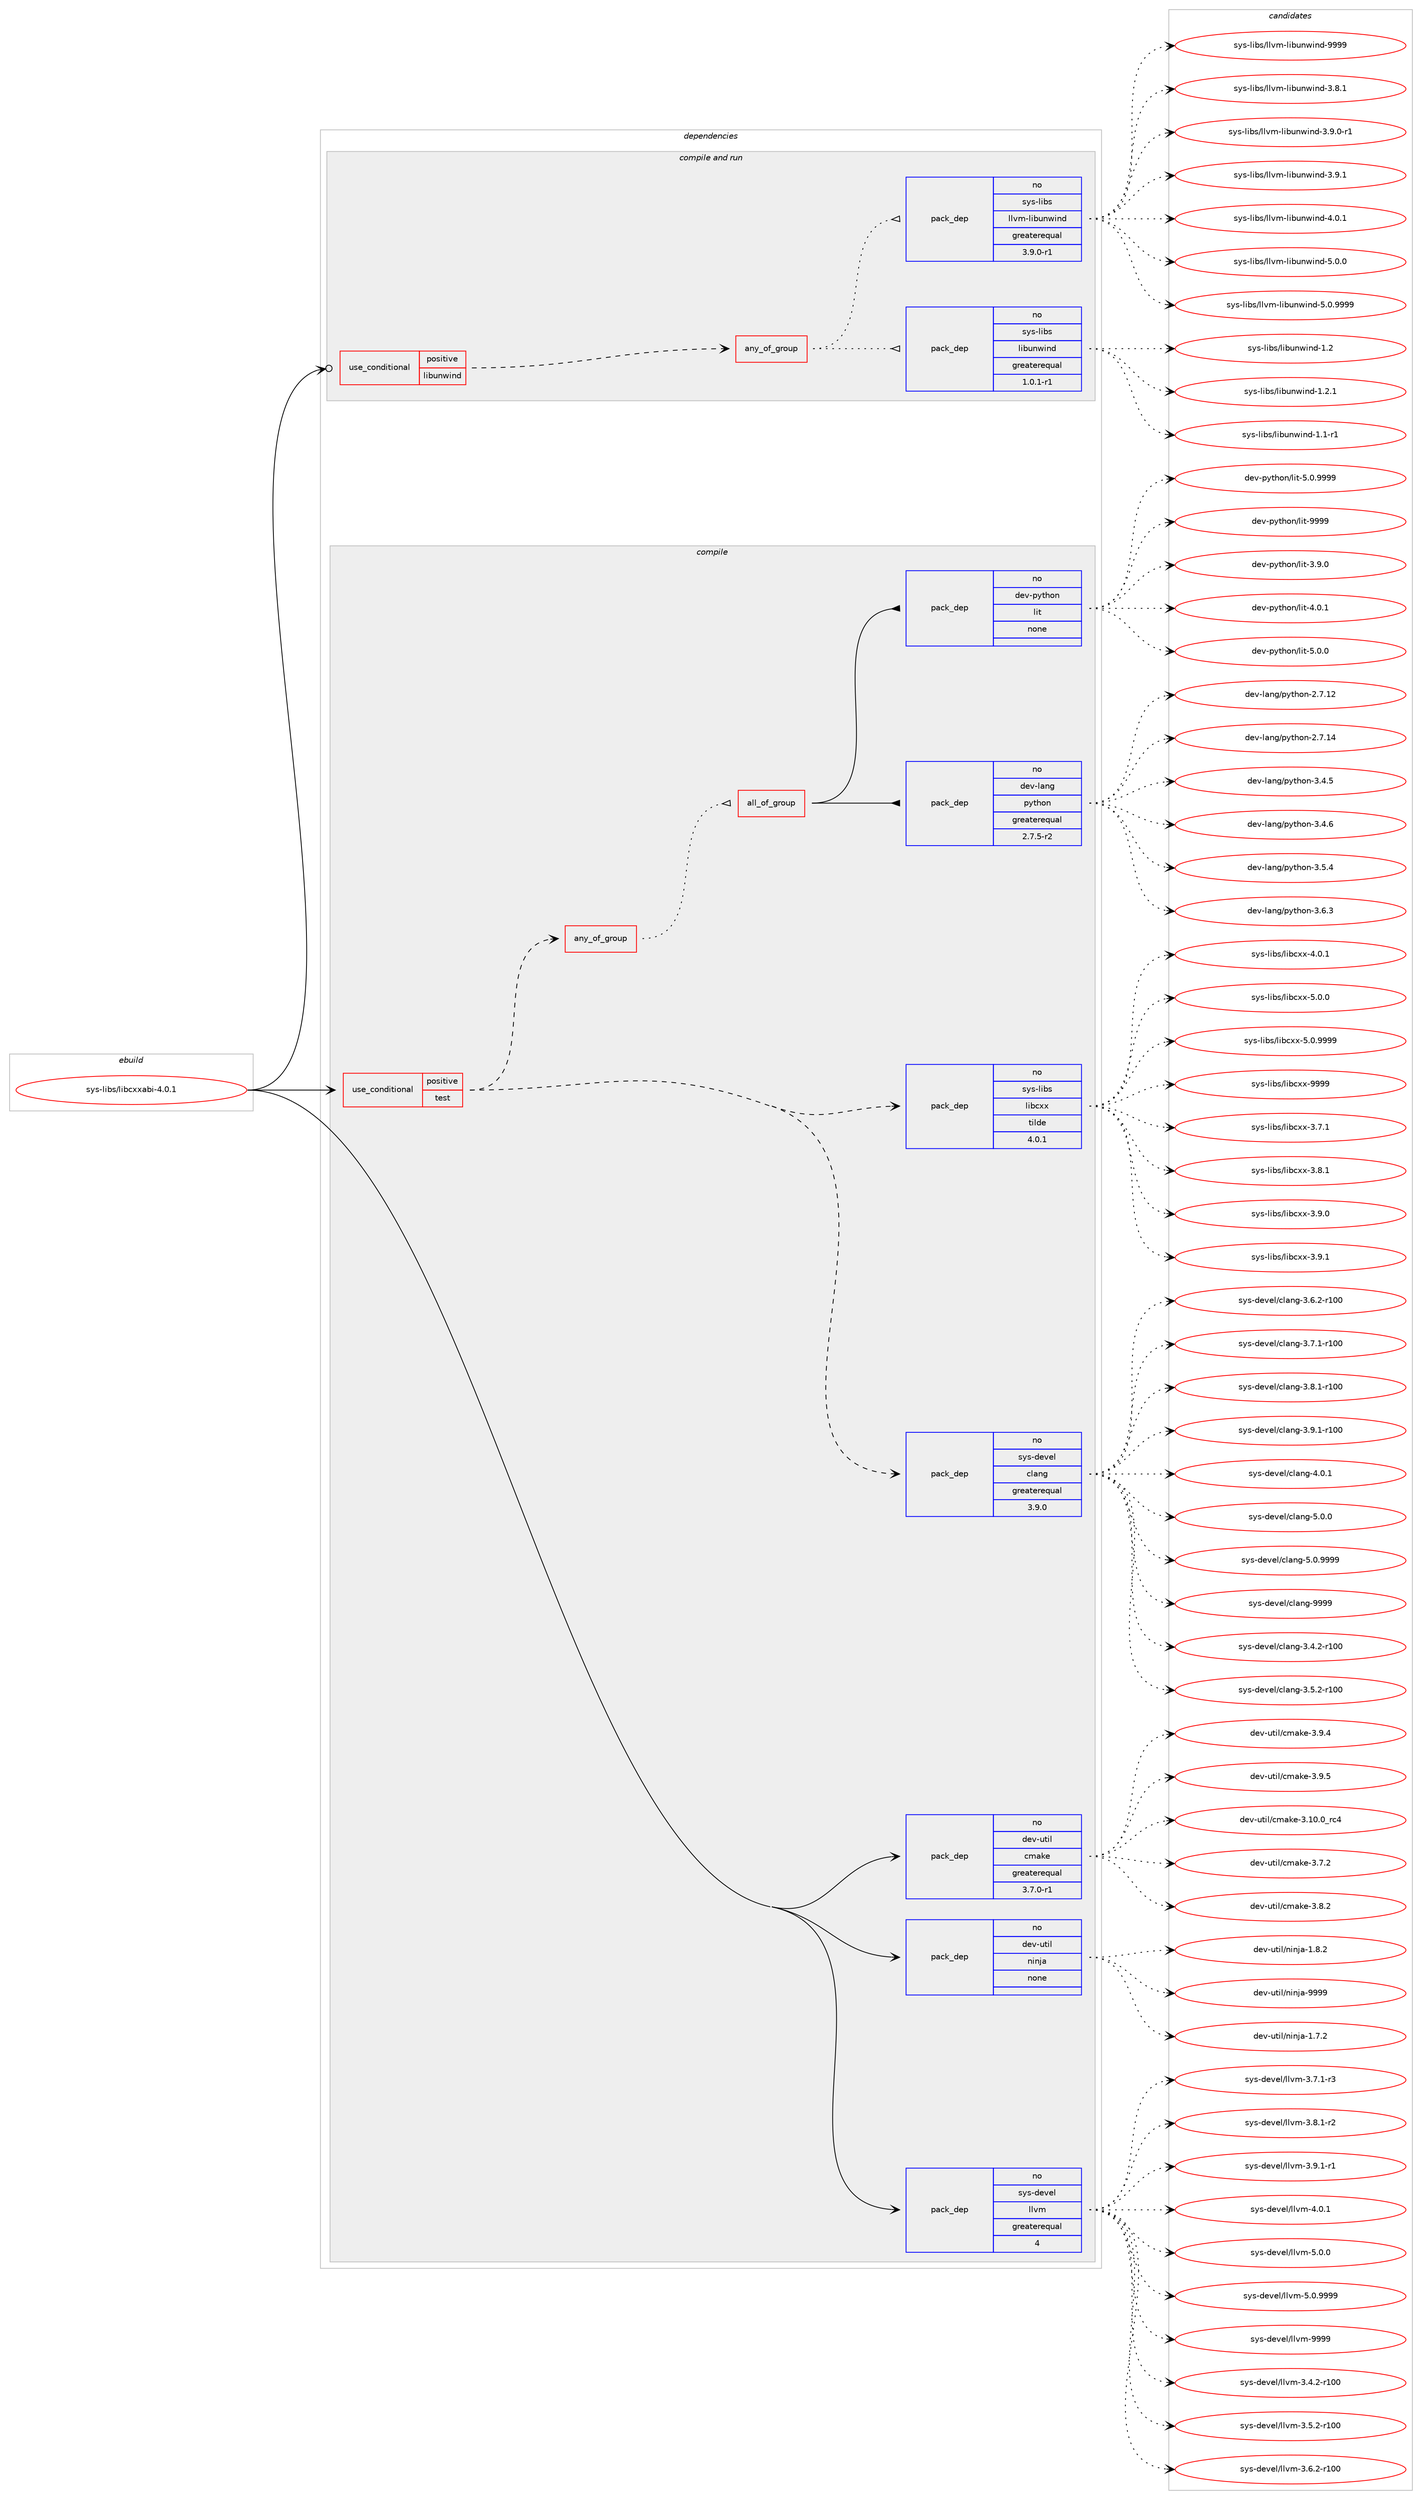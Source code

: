digraph prolog {

# *************
# Graph options
# *************

newrank=true;
concentrate=true;
compound=true;
graph [rankdir=LR,fontname=Helvetica,fontsize=10,ranksep=1.5];#, ranksep=2.5, nodesep=0.2];
edge  [arrowhead=vee];
node  [fontname=Helvetica,fontsize=10];

# **********
# The ebuild
# **********

subgraph cluster_leftcol {
color=gray;
rank=same;
label=<<i>ebuild</i>>;
id [label="sys-libs/libcxxabi-4.0.1", color=red, width=4, href="../sys-libs/libcxxabi-4.0.1.svg"];
}

# ****************
# The dependencies
# ****************

subgraph cluster_midcol {
color=gray;
label=<<i>dependencies</i>>;
subgraph cluster_compile {
fillcolor="#eeeeee";
style=filled;
label=<<i>compile</i>>;
subgraph cond118302 {
dependency494871 [label=<<TABLE BORDER="0" CELLBORDER="1" CELLSPACING="0" CELLPADDING="4"><TR><TD ROWSPAN="3" CELLPADDING="10">use_conditional</TD></TR><TR><TD>positive</TD></TR><TR><TD>test</TD></TR></TABLE>>, shape=none, color=red];
subgraph pack367823 {
dependency494872 [label=<<TABLE BORDER="0" CELLBORDER="1" CELLSPACING="0" CELLPADDING="4" WIDTH="220"><TR><TD ROWSPAN="6" CELLPADDING="30">pack_dep</TD></TR><TR><TD WIDTH="110">no</TD></TR><TR><TD>sys-devel</TD></TR><TR><TD>clang</TD></TR><TR><TD>greaterequal</TD></TR><TR><TD>3.9.0</TD></TR></TABLE>>, shape=none, color=blue];
}
dependency494871:e -> dependency494872:w [weight=20,style="dashed",arrowhead="vee"];
subgraph pack367824 {
dependency494873 [label=<<TABLE BORDER="0" CELLBORDER="1" CELLSPACING="0" CELLPADDING="4" WIDTH="220"><TR><TD ROWSPAN="6" CELLPADDING="30">pack_dep</TD></TR><TR><TD WIDTH="110">no</TD></TR><TR><TD>sys-libs</TD></TR><TR><TD>libcxx</TD></TR><TR><TD>tilde</TD></TR><TR><TD>4.0.1</TD></TR></TABLE>>, shape=none, color=blue];
}
dependency494871:e -> dependency494873:w [weight=20,style="dashed",arrowhead="vee"];
subgraph any8429 {
dependency494874 [label=<<TABLE BORDER="0" CELLBORDER="1" CELLSPACING="0" CELLPADDING="4"><TR><TD CELLPADDING="10">any_of_group</TD></TR></TABLE>>, shape=none, color=red];subgraph all320 {
dependency494875 [label=<<TABLE BORDER="0" CELLBORDER="1" CELLSPACING="0" CELLPADDING="4"><TR><TD CELLPADDING="10">all_of_group</TD></TR></TABLE>>, shape=none, color=red];subgraph pack367825 {
dependency494876 [label=<<TABLE BORDER="0" CELLBORDER="1" CELLSPACING="0" CELLPADDING="4" WIDTH="220"><TR><TD ROWSPAN="6" CELLPADDING="30">pack_dep</TD></TR><TR><TD WIDTH="110">no</TD></TR><TR><TD>dev-lang</TD></TR><TR><TD>python</TD></TR><TR><TD>greaterequal</TD></TR><TR><TD>2.7.5-r2</TD></TR></TABLE>>, shape=none, color=blue];
}
dependency494875:e -> dependency494876:w [weight=20,style="solid",arrowhead="inv"];
subgraph pack367826 {
dependency494877 [label=<<TABLE BORDER="0" CELLBORDER="1" CELLSPACING="0" CELLPADDING="4" WIDTH="220"><TR><TD ROWSPAN="6" CELLPADDING="30">pack_dep</TD></TR><TR><TD WIDTH="110">no</TD></TR><TR><TD>dev-python</TD></TR><TR><TD>lit</TD></TR><TR><TD>none</TD></TR><TR><TD></TD></TR></TABLE>>, shape=none, color=blue];
}
dependency494875:e -> dependency494877:w [weight=20,style="solid",arrowhead="inv"];
}
dependency494874:e -> dependency494875:w [weight=20,style="dotted",arrowhead="oinv"];
}
dependency494871:e -> dependency494874:w [weight=20,style="dashed",arrowhead="vee"];
}
id:e -> dependency494871:w [weight=20,style="solid",arrowhead="vee"];
subgraph pack367827 {
dependency494878 [label=<<TABLE BORDER="0" CELLBORDER="1" CELLSPACING="0" CELLPADDING="4" WIDTH="220"><TR><TD ROWSPAN="6" CELLPADDING="30">pack_dep</TD></TR><TR><TD WIDTH="110">no</TD></TR><TR><TD>dev-util</TD></TR><TR><TD>cmake</TD></TR><TR><TD>greaterequal</TD></TR><TR><TD>3.7.0-r1</TD></TR></TABLE>>, shape=none, color=blue];
}
id:e -> dependency494878:w [weight=20,style="solid",arrowhead="vee"];
subgraph pack367828 {
dependency494879 [label=<<TABLE BORDER="0" CELLBORDER="1" CELLSPACING="0" CELLPADDING="4" WIDTH="220"><TR><TD ROWSPAN="6" CELLPADDING="30">pack_dep</TD></TR><TR><TD WIDTH="110">no</TD></TR><TR><TD>dev-util</TD></TR><TR><TD>ninja</TD></TR><TR><TD>none</TD></TR><TR><TD></TD></TR></TABLE>>, shape=none, color=blue];
}
id:e -> dependency494879:w [weight=20,style="solid",arrowhead="vee"];
subgraph pack367829 {
dependency494880 [label=<<TABLE BORDER="0" CELLBORDER="1" CELLSPACING="0" CELLPADDING="4" WIDTH="220"><TR><TD ROWSPAN="6" CELLPADDING="30">pack_dep</TD></TR><TR><TD WIDTH="110">no</TD></TR><TR><TD>sys-devel</TD></TR><TR><TD>llvm</TD></TR><TR><TD>greaterequal</TD></TR><TR><TD>4</TD></TR></TABLE>>, shape=none, color=blue];
}
id:e -> dependency494880:w [weight=20,style="solid",arrowhead="vee"];
}
subgraph cluster_compileandrun {
fillcolor="#eeeeee";
style=filled;
label=<<i>compile and run</i>>;
subgraph cond118303 {
dependency494881 [label=<<TABLE BORDER="0" CELLBORDER="1" CELLSPACING="0" CELLPADDING="4"><TR><TD ROWSPAN="3" CELLPADDING="10">use_conditional</TD></TR><TR><TD>positive</TD></TR><TR><TD>libunwind</TD></TR></TABLE>>, shape=none, color=red];
subgraph any8430 {
dependency494882 [label=<<TABLE BORDER="0" CELLBORDER="1" CELLSPACING="0" CELLPADDING="4"><TR><TD CELLPADDING="10">any_of_group</TD></TR></TABLE>>, shape=none, color=red];subgraph pack367830 {
dependency494883 [label=<<TABLE BORDER="0" CELLBORDER="1" CELLSPACING="0" CELLPADDING="4" WIDTH="220"><TR><TD ROWSPAN="6" CELLPADDING="30">pack_dep</TD></TR><TR><TD WIDTH="110">no</TD></TR><TR><TD>sys-libs</TD></TR><TR><TD>libunwind</TD></TR><TR><TD>greaterequal</TD></TR><TR><TD>1.0.1-r1</TD></TR></TABLE>>, shape=none, color=blue];
}
dependency494882:e -> dependency494883:w [weight=20,style="dotted",arrowhead="oinv"];
subgraph pack367831 {
dependency494884 [label=<<TABLE BORDER="0" CELLBORDER="1" CELLSPACING="0" CELLPADDING="4" WIDTH="220"><TR><TD ROWSPAN="6" CELLPADDING="30">pack_dep</TD></TR><TR><TD WIDTH="110">no</TD></TR><TR><TD>sys-libs</TD></TR><TR><TD>llvm-libunwind</TD></TR><TR><TD>greaterequal</TD></TR><TR><TD>3.9.0-r1</TD></TR></TABLE>>, shape=none, color=blue];
}
dependency494882:e -> dependency494884:w [weight=20,style="dotted",arrowhead="oinv"];
}
dependency494881:e -> dependency494882:w [weight=20,style="dashed",arrowhead="vee"];
}
id:e -> dependency494881:w [weight=20,style="solid",arrowhead="odotvee"];
}
subgraph cluster_run {
fillcolor="#eeeeee";
style=filled;
label=<<i>run</i>>;
}
}

# **************
# The candidates
# **************

subgraph cluster_choices {
rank=same;
color=gray;
label=<<i>candidates</i>>;

subgraph choice367823 {
color=black;
nodesep=1;
choice1151211154510010111810110847991089711010345514652465045114494848 [label="sys-devel/clang-3.4.2-r100", color=red, width=4,href="../sys-devel/clang-3.4.2-r100.svg"];
choice1151211154510010111810110847991089711010345514653465045114494848 [label="sys-devel/clang-3.5.2-r100", color=red, width=4,href="../sys-devel/clang-3.5.2-r100.svg"];
choice1151211154510010111810110847991089711010345514654465045114494848 [label="sys-devel/clang-3.6.2-r100", color=red, width=4,href="../sys-devel/clang-3.6.2-r100.svg"];
choice1151211154510010111810110847991089711010345514655464945114494848 [label="sys-devel/clang-3.7.1-r100", color=red, width=4,href="../sys-devel/clang-3.7.1-r100.svg"];
choice1151211154510010111810110847991089711010345514656464945114494848 [label="sys-devel/clang-3.8.1-r100", color=red, width=4,href="../sys-devel/clang-3.8.1-r100.svg"];
choice1151211154510010111810110847991089711010345514657464945114494848 [label="sys-devel/clang-3.9.1-r100", color=red, width=4,href="../sys-devel/clang-3.9.1-r100.svg"];
choice11512111545100101118101108479910897110103455246484649 [label="sys-devel/clang-4.0.1", color=red, width=4,href="../sys-devel/clang-4.0.1.svg"];
choice11512111545100101118101108479910897110103455346484648 [label="sys-devel/clang-5.0.0", color=red, width=4,href="../sys-devel/clang-5.0.0.svg"];
choice11512111545100101118101108479910897110103455346484657575757 [label="sys-devel/clang-5.0.9999", color=red, width=4,href="../sys-devel/clang-5.0.9999.svg"];
choice115121115451001011181011084799108971101034557575757 [label="sys-devel/clang-9999", color=red, width=4,href="../sys-devel/clang-9999.svg"];
dependency494872:e -> choice1151211154510010111810110847991089711010345514652465045114494848:w [style=dotted,weight="100"];
dependency494872:e -> choice1151211154510010111810110847991089711010345514653465045114494848:w [style=dotted,weight="100"];
dependency494872:e -> choice1151211154510010111810110847991089711010345514654465045114494848:w [style=dotted,weight="100"];
dependency494872:e -> choice1151211154510010111810110847991089711010345514655464945114494848:w [style=dotted,weight="100"];
dependency494872:e -> choice1151211154510010111810110847991089711010345514656464945114494848:w [style=dotted,weight="100"];
dependency494872:e -> choice1151211154510010111810110847991089711010345514657464945114494848:w [style=dotted,weight="100"];
dependency494872:e -> choice11512111545100101118101108479910897110103455246484649:w [style=dotted,weight="100"];
dependency494872:e -> choice11512111545100101118101108479910897110103455346484648:w [style=dotted,weight="100"];
dependency494872:e -> choice11512111545100101118101108479910897110103455346484657575757:w [style=dotted,weight="100"];
dependency494872:e -> choice115121115451001011181011084799108971101034557575757:w [style=dotted,weight="100"];
}
subgraph choice367824 {
color=black;
nodesep=1;
choice1151211154510810598115471081059899120120455146554649 [label="sys-libs/libcxx-3.7.1", color=red, width=4,href="../sys-libs/libcxx-3.7.1.svg"];
choice1151211154510810598115471081059899120120455146564649 [label="sys-libs/libcxx-3.8.1", color=red, width=4,href="../sys-libs/libcxx-3.8.1.svg"];
choice1151211154510810598115471081059899120120455146574648 [label="sys-libs/libcxx-3.9.0", color=red, width=4,href="../sys-libs/libcxx-3.9.0.svg"];
choice1151211154510810598115471081059899120120455146574649 [label="sys-libs/libcxx-3.9.1", color=red, width=4,href="../sys-libs/libcxx-3.9.1.svg"];
choice1151211154510810598115471081059899120120455246484649 [label="sys-libs/libcxx-4.0.1", color=red, width=4,href="../sys-libs/libcxx-4.0.1.svg"];
choice1151211154510810598115471081059899120120455346484648 [label="sys-libs/libcxx-5.0.0", color=red, width=4,href="../sys-libs/libcxx-5.0.0.svg"];
choice1151211154510810598115471081059899120120455346484657575757 [label="sys-libs/libcxx-5.0.9999", color=red, width=4,href="../sys-libs/libcxx-5.0.9999.svg"];
choice11512111545108105981154710810598991201204557575757 [label="sys-libs/libcxx-9999", color=red, width=4,href="../sys-libs/libcxx-9999.svg"];
dependency494873:e -> choice1151211154510810598115471081059899120120455146554649:w [style=dotted,weight="100"];
dependency494873:e -> choice1151211154510810598115471081059899120120455146564649:w [style=dotted,weight="100"];
dependency494873:e -> choice1151211154510810598115471081059899120120455146574648:w [style=dotted,weight="100"];
dependency494873:e -> choice1151211154510810598115471081059899120120455146574649:w [style=dotted,weight="100"];
dependency494873:e -> choice1151211154510810598115471081059899120120455246484649:w [style=dotted,weight="100"];
dependency494873:e -> choice1151211154510810598115471081059899120120455346484648:w [style=dotted,weight="100"];
dependency494873:e -> choice1151211154510810598115471081059899120120455346484657575757:w [style=dotted,weight="100"];
dependency494873:e -> choice11512111545108105981154710810598991201204557575757:w [style=dotted,weight="100"];
}
subgraph choice367825 {
color=black;
nodesep=1;
choice10010111845108971101034711212111610411111045504655464950 [label="dev-lang/python-2.7.12", color=red, width=4,href="../dev-lang/python-2.7.12.svg"];
choice10010111845108971101034711212111610411111045504655464952 [label="dev-lang/python-2.7.14", color=red, width=4,href="../dev-lang/python-2.7.14.svg"];
choice100101118451089711010347112121116104111110455146524653 [label="dev-lang/python-3.4.5", color=red, width=4,href="../dev-lang/python-3.4.5.svg"];
choice100101118451089711010347112121116104111110455146524654 [label="dev-lang/python-3.4.6", color=red, width=4,href="../dev-lang/python-3.4.6.svg"];
choice100101118451089711010347112121116104111110455146534652 [label="dev-lang/python-3.5.4", color=red, width=4,href="../dev-lang/python-3.5.4.svg"];
choice100101118451089711010347112121116104111110455146544651 [label="dev-lang/python-3.6.3", color=red, width=4,href="../dev-lang/python-3.6.3.svg"];
dependency494876:e -> choice10010111845108971101034711212111610411111045504655464950:w [style=dotted,weight="100"];
dependency494876:e -> choice10010111845108971101034711212111610411111045504655464952:w [style=dotted,weight="100"];
dependency494876:e -> choice100101118451089711010347112121116104111110455146524653:w [style=dotted,weight="100"];
dependency494876:e -> choice100101118451089711010347112121116104111110455146524654:w [style=dotted,weight="100"];
dependency494876:e -> choice100101118451089711010347112121116104111110455146534652:w [style=dotted,weight="100"];
dependency494876:e -> choice100101118451089711010347112121116104111110455146544651:w [style=dotted,weight="100"];
}
subgraph choice367826 {
color=black;
nodesep=1;
choice1001011184511212111610411111047108105116455146574648 [label="dev-python/lit-3.9.0", color=red, width=4,href="../dev-python/lit-3.9.0.svg"];
choice1001011184511212111610411111047108105116455246484649 [label="dev-python/lit-4.0.1", color=red, width=4,href="../dev-python/lit-4.0.1.svg"];
choice1001011184511212111610411111047108105116455346484648 [label="dev-python/lit-5.0.0", color=red, width=4,href="../dev-python/lit-5.0.0.svg"];
choice1001011184511212111610411111047108105116455346484657575757 [label="dev-python/lit-5.0.9999", color=red, width=4,href="../dev-python/lit-5.0.9999.svg"];
choice10010111845112121116104111110471081051164557575757 [label="dev-python/lit-9999", color=red, width=4,href="../dev-python/lit-9999.svg"];
dependency494877:e -> choice1001011184511212111610411111047108105116455146574648:w [style=dotted,weight="100"];
dependency494877:e -> choice1001011184511212111610411111047108105116455246484649:w [style=dotted,weight="100"];
dependency494877:e -> choice1001011184511212111610411111047108105116455346484648:w [style=dotted,weight="100"];
dependency494877:e -> choice1001011184511212111610411111047108105116455346484657575757:w [style=dotted,weight="100"];
dependency494877:e -> choice10010111845112121116104111110471081051164557575757:w [style=dotted,weight="100"];
}
subgraph choice367827 {
color=black;
nodesep=1;
choice1001011184511711610510847991099710710145514649484648951149952 [label="dev-util/cmake-3.10.0_rc4", color=red, width=4,href="../dev-util/cmake-3.10.0_rc4.svg"];
choice10010111845117116105108479910997107101455146554650 [label="dev-util/cmake-3.7.2", color=red, width=4,href="../dev-util/cmake-3.7.2.svg"];
choice10010111845117116105108479910997107101455146564650 [label="dev-util/cmake-3.8.2", color=red, width=4,href="../dev-util/cmake-3.8.2.svg"];
choice10010111845117116105108479910997107101455146574652 [label="dev-util/cmake-3.9.4", color=red, width=4,href="../dev-util/cmake-3.9.4.svg"];
choice10010111845117116105108479910997107101455146574653 [label="dev-util/cmake-3.9.5", color=red, width=4,href="../dev-util/cmake-3.9.5.svg"];
dependency494878:e -> choice1001011184511711610510847991099710710145514649484648951149952:w [style=dotted,weight="100"];
dependency494878:e -> choice10010111845117116105108479910997107101455146554650:w [style=dotted,weight="100"];
dependency494878:e -> choice10010111845117116105108479910997107101455146564650:w [style=dotted,weight="100"];
dependency494878:e -> choice10010111845117116105108479910997107101455146574652:w [style=dotted,weight="100"];
dependency494878:e -> choice10010111845117116105108479910997107101455146574653:w [style=dotted,weight="100"];
}
subgraph choice367828 {
color=black;
nodesep=1;
choice100101118451171161051084711010511010697454946554650 [label="dev-util/ninja-1.7.2", color=red, width=4,href="../dev-util/ninja-1.7.2.svg"];
choice100101118451171161051084711010511010697454946564650 [label="dev-util/ninja-1.8.2", color=red, width=4,href="../dev-util/ninja-1.8.2.svg"];
choice1001011184511711610510847110105110106974557575757 [label="dev-util/ninja-9999", color=red, width=4,href="../dev-util/ninja-9999.svg"];
dependency494879:e -> choice100101118451171161051084711010511010697454946554650:w [style=dotted,weight="100"];
dependency494879:e -> choice100101118451171161051084711010511010697454946564650:w [style=dotted,weight="100"];
dependency494879:e -> choice1001011184511711610510847110105110106974557575757:w [style=dotted,weight="100"];
}
subgraph choice367829 {
color=black;
nodesep=1;
choice115121115451001011181011084710810811810945514652465045114494848 [label="sys-devel/llvm-3.4.2-r100", color=red, width=4,href="../sys-devel/llvm-3.4.2-r100.svg"];
choice115121115451001011181011084710810811810945514653465045114494848 [label="sys-devel/llvm-3.5.2-r100", color=red, width=4,href="../sys-devel/llvm-3.5.2-r100.svg"];
choice115121115451001011181011084710810811810945514654465045114494848 [label="sys-devel/llvm-3.6.2-r100", color=red, width=4,href="../sys-devel/llvm-3.6.2-r100.svg"];
choice11512111545100101118101108471081081181094551465546494511451 [label="sys-devel/llvm-3.7.1-r3", color=red, width=4,href="../sys-devel/llvm-3.7.1-r3.svg"];
choice11512111545100101118101108471081081181094551465646494511450 [label="sys-devel/llvm-3.8.1-r2", color=red, width=4,href="../sys-devel/llvm-3.8.1-r2.svg"];
choice11512111545100101118101108471081081181094551465746494511449 [label="sys-devel/llvm-3.9.1-r1", color=red, width=4,href="../sys-devel/llvm-3.9.1-r1.svg"];
choice1151211154510010111810110847108108118109455246484649 [label="sys-devel/llvm-4.0.1", color=red, width=4,href="../sys-devel/llvm-4.0.1.svg"];
choice1151211154510010111810110847108108118109455346484648 [label="sys-devel/llvm-5.0.0", color=red, width=4,href="../sys-devel/llvm-5.0.0.svg"];
choice1151211154510010111810110847108108118109455346484657575757 [label="sys-devel/llvm-5.0.9999", color=red, width=4,href="../sys-devel/llvm-5.0.9999.svg"];
choice11512111545100101118101108471081081181094557575757 [label="sys-devel/llvm-9999", color=red, width=4,href="../sys-devel/llvm-9999.svg"];
dependency494880:e -> choice115121115451001011181011084710810811810945514652465045114494848:w [style=dotted,weight="100"];
dependency494880:e -> choice115121115451001011181011084710810811810945514653465045114494848:w [style=dotted,weight="100"];
dependency494880:e -> choice115121115451001011181011084710810811810945514654465045114494848:w [style=dotted,weight="100"];
dependency494880:e -> choice11512111545100101118101108471081081181094551465546494511451:w [style=dotted,weight="100"];
dependency494880:e -> choice11512111545100101118101108471081081181094551465646494511450:w [style=dotted,weight="100"];
dependency494880:e -> choice11512111545100101118101108471081081181094551465746494511449:w [style=dotted,weight="100"];
dependency494880:e -> choice1151211154510010111810110847108108118109455246484649:w [style=dotted,weight="100"];
dependency494880:e -> choice1151211154510010111810110847108108118109455346484648:w [style=dotted,weight="100"];
dependency494880:e -> choice1151211154510010111810110847108108118109455346484657575757:w [style=dotted,weight="100"];
dependency494880:e -> choice11512111545100101118101108471081081181094557575757:w [style=dotted,weight="100"];
}
subgraph choice367830 {
color=black;
nodesep=1;
choice11512111545108105981154710810598117110119105110100454946494511449 [label="sys-libs/libunwind-1.1-r1", color=red, width=4,href="../sys-libs/libunwind-1.1-r1.svg"];
choice1151211154510810598115471081059811711011910511010045494650 [label="sys-libs/libunwind-1.2", color=red, width=4,href="../sys-libs/libunwind-1.2.svg"];
choice11512111545108105981154710810598117110119105110100454946504649 [label="sys-libs/libunwind-1.2.1", color=red, width=4,href="../sys-libs/libunwind-1.2.1.svg"];
dependency494883:e -> choice11512111545108105981154710810598117110119105110100454946494511449:w [style=dotted,weight="100"];
dependency494883:e -> choice1151211154510810598115471081059811711011910511010045494650:w [style=dotted,weight="100"];
dependency494883:e -> choice11512111545108105981154710810598117110119105110100454946504649:w [style=dotted,weight="100"];
}
subgraph choice367831 {
color=black;
nodesep=1;
choice1151211154510810598115471081081181094510810598117110119105110100455146564649 [label="sys-libs/llvm-libunwind-3.8.1", color=red, width=4,href="../sys-libs/llvm-libunwind-3.8.1.svg"];
choice11512111545108105981154710810811810945108105981171101191051101004551465746484511449 [label="sys-libs/llvm-libunwind-3.9.0-r1", color=red, width=4,href="../sys-libs/llvm-libunwind-3.9.0-r1.svg"];
choice1151211154510810598115471081081181094510810598117110119105110100455146574649 [label="sys-libs/llvm-libunwind-3.9.1", color=red, width=4,href="../sys-libs/llvm-libunwind-3.9.1.svg"];
choice1151211154510810598115471081081181094510810598117110119105110100455246484649 [label="sys-libs/llvm-libunwind-4.0.1", color=red, width=4,href="../sys-libs/llvm-libunwind-4.0.1.svg"];
choice1151211154510810598115471081081181094510810598117110119105110100455346484648 [label="sys-libs/llvm-libunwind-5.0.0", color=red, width=4,href="../sys-libs/llvm-libunwind-5.0.0.svg"];
choice1151211154510810598115471081081181094510810598117110119105110100455346484657575757 [label="sys-libs/llvm-libunwind-5.0.9999", color=red, width=4,href="../sys-libs/llvm-libunwind-5.0.9999.svg"];
choice11512111545108105981154710810811810945108105981171101191051101004557575757 [label="sys-libs/llvm-libunwind-9999", color=red, width=4,href="../sys-libs/llvm-libunwind-9999.svg"];
dependency494884:e -> choice1151211154510810598115471081081181094510810598117110119105110100455146564649:w [style=dotted,weight="100"];
dependency494884:e -> choice11512111545108105981154710810811810945108105981171101191051101004551465746484511449:w [style=dotted,weight="100"];
dependency494884:e -> choice1151211154510810598115471081081181094510810598117110119105110100455146574649:w [style=dotted,weight="100"];
dependency494884:e -> choice1151211154510810598115471081081181094510810598117110119105110100455246484649:w [style=dotted,weight="100"];
dependency494884:e -> choice1151211154510810598115471081081181094510810598117110119105110100455346484648:w [style=dotted,weight="100"];
dependency494884:e -> choice1151211154510810598115471081081181094510810598117110119105110100455346484657575757:w [style=dotted,weight="100"];
dependency494884:e -> choice11512111545108105981154710810811810945108105981171101191051101004557575757:w [style=dotted,weight="100"];
}
}

}
